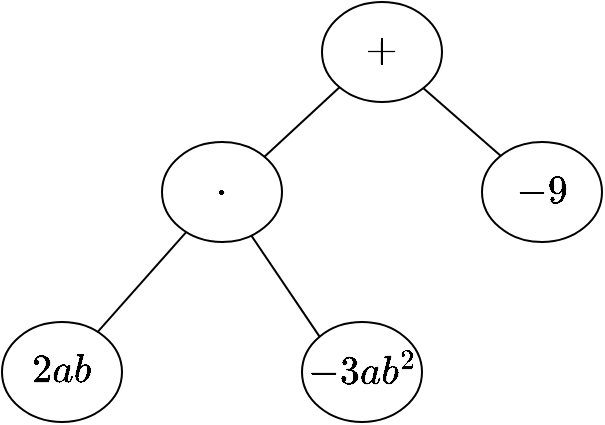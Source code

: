 <mxfile version="20.3.0" type="device" pages="3"><diagram id="vbUzZppulwhYMv1Fpto0" name="Pagina-1"><mxGraphModel dx="1038" dy="641" grid="1" gridSize="10" guides="1" tooltips="1" connect="1" arrows="1" fold="1" page="1" pageScale="1" pageWidth="1169" pageHeight="827" math="1" shadow="0"><root><mxCell id="0"/><mxCell id="1" parent="0"/><mxCell id="lb1vGfk2z2mK31D8rNJJ-7" style="rounded=0;orthogonalLoop=1;jettySize=auto;html=1;fontSize=17;endArrow=none;endFill=0;" parent="1" source="lb1vGfk2z2mK31D8rNJJ-1" target="lb1vGfk2z2mK31D8rNJJ-3" edge="1"><mxGeometry relative="1" as="geometry"/></mxCell><mxCell id="lb1vGfk2z2mK31D8rNJJ-1" value="\(+\)" style="ellipse;whiteSpace=wrap;html=1;fontSize=17;" parent="1" vertex="1"><mxGeometry x="470" y="130" width="60" height="50" as="geometry"/></mxCell><mxCell id="lb1vGfk2z2mK31D8rNJJ-8" style="edgeStyle=none;rounded=0;orthogonalLoop=1;jettySize=auto;html=1;fontSize=17;endArrow=none;endFill=0;" parent="1" source="lb1vGfk2z2mK31D8rNJJ-2" target="lb1vGfk2z2mK31D8rNJJ-4" edge="1"><mxGeometry relative="1" as="geometry"/></mxCell><mxCell id="lb1vGfk2z2mK31D8rNJJ-10" style="edgeStyle=none;rounded=0;orthogonalLoop=1;jettySize=auto;html=1;entryX=0;entryY=0;entryDx=0;entryDy=0;fontSize=17;endArrow=none;endFill=0;" parent="1" source="lb1vGfk2z2mK31D8rNJJ-2" target="lb1vGfk2z2mK31D8rNJJ-5" edge="1"><mxGeometry relative="1" as="geometry"/></mxCell><mxCell id="lb1vGfk2z2mK31D8rNJJ-2" value="\(\cdot\)" style="ellipse;whiteSpace=wrap;html=1;fontSize=17;" parent="1" vertex="1"><mxGeometry x="390" y="200" width="60" height="50" as="geometry"/></mxCell><mxCell id="lb1vGfk2z2mK31D8rNJJ-3" value="\(-9\)" style="ellipse;whiteSpace=wrap;html=1;fontSize=17;" parent="1" vertex="1"><mxGeometry x="550" y="200" width="60" height="50" as="geometry"/></mxCell><mxCell id="lb1vGfk2z2mK31D8rNJJ-4" value="\(2ab\)" style="ellipse;whiteSpace=wrap;html=1;fontSize=17;" parent="1" vertex="1"><mxGeometry x="310" y="290" width="60" height="50" as="geometry"/></mxCell><mxCell id="lb1vGfk2z2mK31D8rNJJ-5" value="\(-3ab^2\)" style="ellipse;whiteSpace=wrap;html=1;fontSize=17;" parent="1" vertex="1"><mxGeometry x="460" y="290" width="60" height="50" as="geometry"/></mxCell><mxCell id="lb1vGfk2z2mK31D8rNJJ-6" value="" style="endArrow=none;html=1;rounded=0;fontSize=17;exitX=0;exitY=1;exitDx=0;exitDy=0;entryX=1;entryY=0;entryDx=0;entryDy=0;endFill=0;" parent="1" source="lb1vGfk2z2mK31D8rNJJ-1" target="lb1vGfk2z2mK31D8rNJJ-2" edge="1"><mxGeometry width="50" height="50" relative="1" as="geometry"><mxPoint x="500" y="350" as="sourcePoint"/><mxPoint x="550" y="300" as="targetPoint"/></mxGeometry></mxCell></root></mxGraphModel></diagram><diagram name="Pagina-2" id="c3yQE8JAnvDOVB1X8TZT"><mxGraphModel dx="1038" dy="641" grid="1" gridSize="10" guides="1" tooltips="1" connect="1" arrows="1" fold="1" page="1" pageScale="1" pageWidth="1169" pageHeight="827" math="1" shadow="0"><root><mxCell id="hwt1IXWbLyTnxkCAo1U4-0"/><mxCell id="hwt1IXWbLyTnxkCAo1U4-1" parent="hwt1IXWbLyTnxkCAo1U4-0"/><mxCell id="hwt1IXWbLyTnxkCAo1U4-2" style="rounded=0;orthogonalLoop=1;jettySize=auto;html=1;fontSize=17;endArrow=none;endFill=0;" parent="hwt1IXWbLyTnxkCAo1U4-1" source="hwt1IXWbLyTnxkCAo1U4-3" target="hwt1IXWbLyTnxkCAo1U4-7" edge="1"><mxGeometry relative="1" as="geometry"/></mxCell><mxCell id="hwt1IXWbLyTnxkCAo1U4-3" value="\(\cdot\)" style="ellipse;whiteSpace=wrap;html=1;fontSize=17;" parent="hwt1IXWbLyTnxkCAo1U4-1" vertex="1"><mxGeometry x="590" y="90" width="60" height="50" as="geometry"/></mxCell><mxCell id="hwt1IXWbLyTnxkCAo1U4-4" style="edgeStyle=none;rounded=0;orthogonalLoop=1;jettySize=auto;html=1;fontSize=17;endArrow=none;endFill=0;" parent="hwt1IXWbLyTnxkCAo1U4-1" source="hwt1IXWbLyTnxkCAo1U4-6" target="hwt1IXWbLyTnxkCAo1U4-8" edge="1"><mxGeometry relative="1" as="geometry"/></mxCell><mxCell id="hwt1IXWbLyTnxkCAo1U4-5" style="edgeStyle=none;rounded=0;orthogonalLoop=1;jettySize=auto;html=1;fontSize=17;endArrow=none;endFill=0;" parent="hwt1IXWbLyTnxkCAo1U4-1" source="hwt1IXWbLyTnxkCAo1U4-6" target="hwt1IXWbLyTnxkCAo1U4-9" edge="1"><mxGeometry relative="1" as="geometry"/></mxCell><mxCell id="hwt1IXWbLyTnxkCAo1U4-6" value="\(+\)" style="ellipse;whiteSpace=wrap;html=1;fontSize=17;" parent="hwt1IXWbLyTnxkCAo1U4-1" vertex="1"><mxGeometry x="405" y="200" width="60" height="50" as="geometry"/></mxCell><mxCell id="hwt1IXWbLyTnxkCAo1U4-7" value="\(+\)" style="ellipse;whiteSpace=wrap;html=1;fontSize=17;" parent="hwt1IXWbLyTnxkCAo1U4-1" vertex="1"><mxGeometry x="790" y="200" width="60" height="50" as="geometry"/></mxCell><mxCell id="hwt1IXWbLyTnxkCAo1U4-8" value="\(\dfrac{1}{2}a^2x\)" style="ellipse;whiteSpace=wrap;html=1;fontSize=17;" parent="hwt1IXWbLyTnxkCAo1U4-1" vertex="1"><mxGeometry x="250" y="290" width="80" height="60" as="geometry"/></mxCell><mxCell id="hwt1IXWbLyTnxkCAo1U4-9" value="\(\dfrac{1}{2}ab\)" style="ellipse;whiteSpace=wrap;html=1;fontSize=17;" parent="hwt1IXWbLyTnxkCAo1U4-1" vertex="1"><mxGeometry x="400" y="290" width="70" height="60" as="geometry"/></mxCell><mxCell id="hwt1IXWbLyTnxkCAo1U4-10" value="" style="endArrow=none;html=1;rounded=0;fontSize=17;exitX=0;exitY=1;exitDx=0;exitDy=0;entryX=1;entryY=0;entryDx=0;entryDy=0;endFill=0;" parent="hwt1IXWbLyTnxkCAo1U4-1" source="hwt1IXWbLyTnxkCAo1U4-3" target="hwt1IXWbLyTnxkCAo1U4-6" edge="1"><mxGeometry width="50" height="50" relative="1" as="geometry"><mxPoint x="588.79" y="320" as="sourcePoint"/><mxPoint x="530.003" y="177.322" as="targetPoint"/></mxGeometry></mxCell><mxCell id="hwt1IXWbLyTnxkCAo1U4-11" value="\(-\dfrac{2}{3}a^2x^3\)" style="ellipse;whiteSpace=wrap;html=1;fontSize=17;" parent="hwt1IXWbLyTnxkCAo1U4-1" vertex="1"><mxGeometry x="520" y="290" width="90" height="60" as="geometry"/></mxCell><mxCell id="hwt1IXWbLyTnxkCAo1U4-12" style="edgeStyle=none;rounded=0;orthogonalLoop=1;jettySize=auto;html=1;fontSize=17;exitX=1;exitY=1;exitDx=0;exitDy=0;entryX=0;entryY=0;entryDx=0;entryDy=0;endArrow=none;endFill=0;" parent="hwt1IXWbLyTnxkCAo1U4-1" source="hwt1IXWbLyTnxkCAo1U4-6" target="hwt1IXWbLyTnxkCAo1U4-11" edge="1"><mxGeometry relative="1" as="geometry"><mxPoint x="433.815" y="259.797" as="sourcePoint"/><mxPoint x="440.306" y="300.271" as="targetPoint"/></mxGeometry></mxCell><mxCell id="hwt1IXWbLyTnxkCAo1U4-13" value="\(-5a^2x\)" style="ellipse;whiteSpace=wrap;html=1;fontSize=17;" parent="hwt1IXWbLyTnxkCAo1U4-1" vertex="1"><mxGeometry x="650" y="290" width="80" height="60" as="geometry"/></mxCell><mxCell id="hwt1IXWbLyTnxkCAo1U4-14" value="\(-ab\)" style="ellipse;whiteSpace=wrap;html=1;fontSize=17;" parent="hwt1IXWbLyTnxkCAo1U4-1" vertex="1"><mxGeometry x="780" y="290" width="80" height="60" as="geometry"/></mxCell><mxCell id="hwt1IXWbLyTnxkCAo1U4-15" value="\(ax^2\)" style="ellipse;whiteSpace=wrap;html=1;fontSize=17;" parent="hwt1IXWbLyTnxkCAo1U4-1" vertex="1"><mxGeometry x="920" y="290" width="80" height="60" as="geometry"/></mxCell><mxCell id="hwt1IXWbLyTnxkCAo1U4-16" style="edgeStyle=none;rounded=0;orthogonalLoop=1;jettySize=auto;html=1;fontSize=17;exitX=0;exitY=1;exitDx=0;exitDy=0;entryX=1;entryY=0;entryDx=0;entryDy=0;endArrow=none;endFill=0;" parent="hwt1IXWbLyTnxkCAo1U4-1" source="hwt1IXWbLyTnxkCAo1U4-7" target="hwt1IXWbLyTnxkCAo1U4-13" edge="1"><mxGeometry relative="1" as="geometry"><mxPoint x="446.213" y="252.678" as="sourcePoint"/><mxPoint x="523.18" y="308.787" as="targetPoint"/></mxGeometry></mxCell><mxCell id="hwt1IXWbLyTnxkCAo1U4-17" style="edgeStyle=none;rounded=0;orthogonalLoop=1;jettySize=auto;html=1;fontSize=17;exitX=0.5;exitY=1;exitDx=0;exitDy=0;entryX=0.5;entryY=0;entryDx=0;entryDy=0;endArrow=none;endFill=0;" parent="hwt1IXWbLyTnxkCAo1U4-1" source="hwt1IXWbLyTnxkCAo1U4-7" target="hwt1IXWbLyTnxkCAo1U4-14" edge="1"><mxGeometry relative="1" as="geometry"><mxPoint x="456.213" y="262.678" as="sourcePoint"/><mxPoint x="533.18" y="318.787" as="targetPoint"/></mxGeometry></mxCell><mxCell id="hwt1IXWbLyTnxkCAo1U4-18" style="edgeStyle=none;rounded=0;orthogonalLoop=1;jettySize=auto;html=1;fontSize=17;exitX=1;exitY=1;exitDx=0;exitDy=0;entryX=0;entryY=0;entryDx=0;entryDy=0;endArrow=none;endFill=0;" parent="hwt1IXWbLyTnxkCAo1U4-1" source="hwt1IXWbLyTnxkCAo1U4-7" target="hwt1IXWbLyTnxkCAo1U4-15" edge="1"><mxGeometry relative="1" as="geometry"><mxPoint x="466.213" y="272.678" as="sourcePoint"/><mxPoint x="543.18" y="328.787" as="targetPoint"/></mxGeometry></mxCell></root></mxGraphModel></diagram><diagram name="Pagina-3" id="SVU9Z2RFNwysDGU0bhtX"><mxGraphModel dx="1038" dy="641" grid="1" gridSize="10" guides="1" tooltips="1" connect="1" arrows="1" fold="1" page="1" pageScale="1" pageWidth="1169" pageHeight="827" math="1" shadow="0"><root><mxCell id="8hGhrFdHA4cL0MORASF6-0"/><mxCell id="8hGhrFdHA4cL0MORASF6-1" parent="8hGhrFdHA4cL0MORASF6-0"/><mxCell id="8hGhrFdHA4cL0MORASF6-2" style="rounded=0;orthogonalLoop=1;jettySize=auto;html=1;fontSize=17;" parent="8hGhrFdHA4cL0MORASF6-1" source="8hGhrFdHA4cL0MORASF6-3" target="8hGhrFdHA4cL0MORASF6-7" edge="1"><mxGeometry relative="1" as="geometry"/></mxCell><mxCell id="8hGhrFdHA4cL0MORASF6-3" value="\(\cdot\)" style="ellipse;whiteSpace=wrap;html=1;fontSize=17;" parent="8hGhrFdHA4cL0MORASF6-1" vertex="1"><mxGeometry x="590" y="90" width="60" height="50" as="geometry"/></mxCell><mxCell id="8hGhrFdHA4cL0MORASF6-4" style="edgeStyle=none;rounded=0;orthogonalLoop=1;jettySize=auto;html=1;fontSize=17;endArrow=none;endFill=0;" parent="8hGhrFdHA4cL0MORASF6-1" source="8hGhrFdHA4cL0MORASF6-6" target="8hGhrFdHA4cL0MORASF6-8" edge="1"><mxGeometry relative="1" as="geometry"/></mxCell><mxCell id="8hGhrFdHA4cL0MORASF6-5" style="edgeStyle=none;rounded=0;orthogonalLoop=1;jettySize=auto;html=1;fontSize=17;endArrow=none;endFill=0;" parent="8hGhrFdHA4cL0MORASF6-1" source="8hGhrFdHA4cL0MORASF6-6" target="8hGhrFdHA4cL0MORASF6-9" edge="1"><mxGeometry relative="1" as="geometry"/></mxCell><mxCell id="8hGhrFdHA4cL0MORASF6-6" value="\(+\)" style="ellipse;whiteSpace=wrap;html=1;fontSize=17;" parent="8hGhrFdHA4cL0MORASF6-1" vertex="1"><mxGeometry x="415" y="190" width="60" height="50" as="geometry"/></mxCell><mxCell id="8hGhrFdHA4cL0MORASF6-7" value="\(+\)" style="ellipse;whiteSpace=wrap;html=1;fontSize=17;" parent="8hGhrFdHA4cL0MORASF6-1" vertex="1"><mxGeometry x="790" y="200" width="60" height="50" as="geometry"/></mxCell><mxCell id="8hGhrFdHA4cL0MORASF6-8" value="\(2x\)" style="ellipse;whiteSpace=wrap;html=1;fontSize=17;" parent="8hGhrFdHA4cL0MORASF6-1" vertex="1"><mxGeometry x="280" y="280" width="60" height="60" as="geometry"/></mxCell><mxCell id="8hGhrFdHA4cL0MORASF6-9" value="\(y\)" style="ellipse;whiteSpace=wrap;html=1;fontSize=17;" parent="8hGhrFdHA4cL0MORASF6-1" vertex="1"><mxGeometry x="410" y="280" width="70" height="60" as="geometry"/></mxCell><mxCell id="8hGhrFdHA4cL0MORASF6-10" value="" style="endArrow=none;html=1;rounded=0;fontSize=17;exitX=0;exitY=1;exitDx=0;exitDy=0;entryX=1;entryY=0;entryDx=0;entryDy=0;endFill=0;" parent="8hGhrFdHA4cL0MORASF6-1" source="8hGhrFdHA4cL0MORASF6-3" target="8hGhrFdHA4cL0MORASF6-6" edge="1"><mxGeometry width="50" height="50" relative="1" as="geometry"><mxPoint x="588.79" y="320" as="sourcePoint"/><mxPoint x="530.003" y="177.322" as="targetPoint"/></mxGeometry></mxCell><mxCell id="8hGhrFdHA4cL0MORASF6-11" value="\(-\dfrac{2}{3}a^2x^3\)" style="ellipse;whiteSpace=wrap;html=1;fontSize=17;" parent="8hGhrFdHA4cL0MORASF6-1" vertex="1"><mxGeometry x="530" y="280" width="90" height="60" as="geometry"/></mxCell><mxCell id="8hGhrFdHA4cL0MORASF6-12" style="edgeStyle=none;rounded=0;orthogonalLoop=1;jettySize=auto;html=1;fontSize=17;exitX=1;exitY=1;exitDx=0;exitDy=0;entryX=0;entryY=0;entryDx=0;entryDy=0;endArrow=none;endFill=0;" parent="8hGhrFdHA4cL0MORASF6-1" source="8hGhrFdHA4cL0MORASF6-6" target="8hGhrFdHA4cL0MORASF6-11" edge="1"><mxGeometry relative="1" as="geometry"><mxPoint x="443.815" y="249.797" as="sourcePoint"/><mxPoint x="450.306" y="290.271" as="targetPoint"/></mxGeometry></mxCell><mxCell id="8hGhrFdHA4cL0MORASF6-13" value="\(4x^2\)" style="ellipse;whiteSpace=wrap;html=1;fontSize=17;" parent="8hGhrFdHA4cL0MORASF6-1" vertex="1"><mxGeometry x="670" y="250" width="70" height="60" as="geometry"/></mxCell><mxCell id="8hGhrFdHA4cL0MORASF6-14" value="\(\cdot\)" style="ellipse;whiteSpace=wrap;html=1;fontSize=17;" parent="8hGhrFdHA4cL0MORASF6-1" vertex="1"><mxGeometry x="790" y="306" width="70" height="60" as="geometry"/></mxCell><mxCell id="8hGhrFdHA4cL0MORASF6-15" value="\(y^2\)" style="ellipse;whiteSpace=wrap;html=1;fontSize=17;" parent="8hGhrFdHA4cL0MORASF6-1" vertex="1"><mxGeometry x="890" y="260" width="70" height="60" as="geometry"/></mxCell><mxCell id="8hGhrFdHA4cL0MORASF6-16" style="edgeStyle=none;rounded=0;orthogonalLoop=1;jettySize=auto;html=1;fontSize=17;exitX=0;exitY=1;exitDx=0;exitDy=0;entryX=1;entryY=0;entryDx=0;entryDy=0;endArrow=none;endFill=0;" parent="8hGhrFdHA4cL0MORASF6-1" source="8hGhrFdHA4cL0MORASF6-7" target="8hGhrFdHA4cL0MORASF6-13" edge="1"><mxGeometry relative="1" as="geometry"><mxPoint x="446.213" y="252.678" as="sourcePoint"/><mxPoint x="523.18" y="308.787" as="targetPoint"/></mxGeometry></mxCell><mxCell id="8hGhrFdHA4cL0MORASF6-17" style="edgeStyle=none;rounded=0;orthogonalLoop=1;jettySize=auto;html=1;fontSize=17;exitX=0.5;exitY=1;exitDx=0;exitDy=0;entryX=0.5;entryY=0;entryDx=0;entryDy=0;endArrow=none;endFill=0;" parent="8hGhrFdHA4cL0MORASF6-1" source="8hGhrFdHA4cL0MORASF6-7" target="8hGhrFdHA4cL0MORASF6-14" edge="1"><mxGeometry relative="1" as="geometry"><mxPoint x="456.213" y="262.678" as="sourcePoint"/><mxPoint x="533.18" y="318.787" as="targetPoint"/></mxGeometry></mxCell><mxCell id="8hGhrFdHA4cL0MORASF6-18" style="edgeStyle=none;rounded=0;orthogonalLoop=1;jettySize=auto;html=1;fontSize=17;exitX=1;exitY=1;exitDx=0;exitDy=0;entryX=0;entryY=0;entryDx=0;entryDy=0;endArrow=none;endFill=0;" parent="8hGhrFdHA4cL0MORASF6-1" source="8hGhrFdHA4cL0MORASF6-7" target="8hGhrFdHA4cL0MORASF6-15" edge="1"><mxGeometry relative="1" as="geometry"><mxPoint x="466.213" y="272.678" as="sourcePoint"/><mxPoint x="543.18" y="328.787" as="targetPoint"/></mxGeometry></mxCell><mxCell id="8hGhrFdHA4cL0MORASF6-29" value="\(2xy\)" style="ellipse;whiteSpace=wrap;html=1;fontSize=17;" parent="8hGhrFdHA4cL0MORASF6-1" vertex="1"><mxGeometry x="700" y="390" width="70" height="60" as="geometry"/></mxCell><mxCell id="8hGhrFdHA4cL0MORASF6-30" value="\(x\)" style="ellipse;whiteSpace=wrap;html=1;fontSize=17;" parent="8hGhrFdHA4cL0MORASF6-1" vertex="1"><mxGeometry x="790" y="394" width="70" height="60" as="geometry"/></mxCell><mxCell id="8hGhrFdHA4cL0MORASF6-31" value="\(y\)" style="ellipse;whiteSpace=wrap;html=1;fontSize=17;" parent="8hGhrFdHA4cL0MORASF6-1" vertex="1"><mxGeometry x="880" y="394" width="70" height="60" as="geometry"/></mxCell><mxCell id="8hGhrFdHA4cL0MORASF6-32" style="edgeStyle=none;rounded=0;orthogonalLoop=1;jettySize=auto;html=1;fontSize=17;exitX=0;exitY=1;exitDx=0;exitDy=0;entryX=0.786;entryY=0.167;entryDx=0;entryDy=0;entryPerimeter=0;endArrow=none;endFill=0;" parent="8hGhrFdHA4cL0MORASF6-1" source="8hGhrFdHA4cL0MORASF6-14" target="8hGhrFdHA4cL0MORASF6-29" edge="1"><mxGeometry relative="1" as="geometry"><mxPoint x="654.749" y="367.213" as="sourcePoint"/><mxPoint x="740" y="516" as="targetPoint"/></mxGeometry></mxCell><mxCell id="8hGhrFdHA4cL0MORASF6-33" style="edgeStyle=none;rounded=0;orthogonalLoop=1;jettySize=auto;html=1;fontSize=17;exitX=0.5;exitY=1;exitDx=0;exitDy=0;endArrow=none;endFill=0;" parent="8hGhrFdHA4cL0MORASF6-1" source="8hGhrFdHA4cL0MORASF6-14" target="8hGhrFdHA4cL0MORASF6-30" edge="1"><mxGeometry relative="1" as="geometry"><mxPoint x="664.749" y="377.213" as="sourcePoint"/><mxPoint x="705.998" y="458.505" as="targetPoint"/></mxGeometry></mxCell><mxCell id="8hGhrFdHA4cL0MORASF6-34" style="edgeStyle=none;rounded=0;orthogonalLoop=1;jettySize=auto;html=1;fontSize=17;exitX=1;exitY=1;exitDx=0;exitDy=0;endArrow=none;endFill=0;" parent="8hGhrFdHA4cL0MORASF6-1" source="8hGhrFdHA4cL0MORASF6-14" target="8hGhrFdHA4cL0MORASF6-31" edge="1"><mxGeometry relative="1" as="geometry"><mxPoint x="835" y="376" as="sourcePoint"/><mxPoint x="830.833" y="526.008" as="targetPoint"/></mxGeometry></mxCell></root></mxGraphModel></diagram></mxfile>